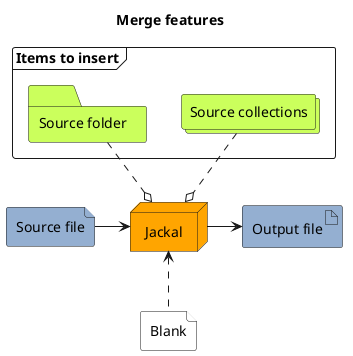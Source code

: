 @startuml
node Jackal as j #Orange
title Merge features
frame "Items to insert" as fr {
    collections "Source collections" as sc #cbff5c
    folder "Source folder" as f #cbff5c
}
file "Source file" as sf #94afd1
file "Blank" as b #White
artifact "Output file" as o #94afd1
f -[dashed]down-o j
sc -[dashed]down-o j
sf -right-> j
j -right-> o
b -[dashed]up-> j


@enduml